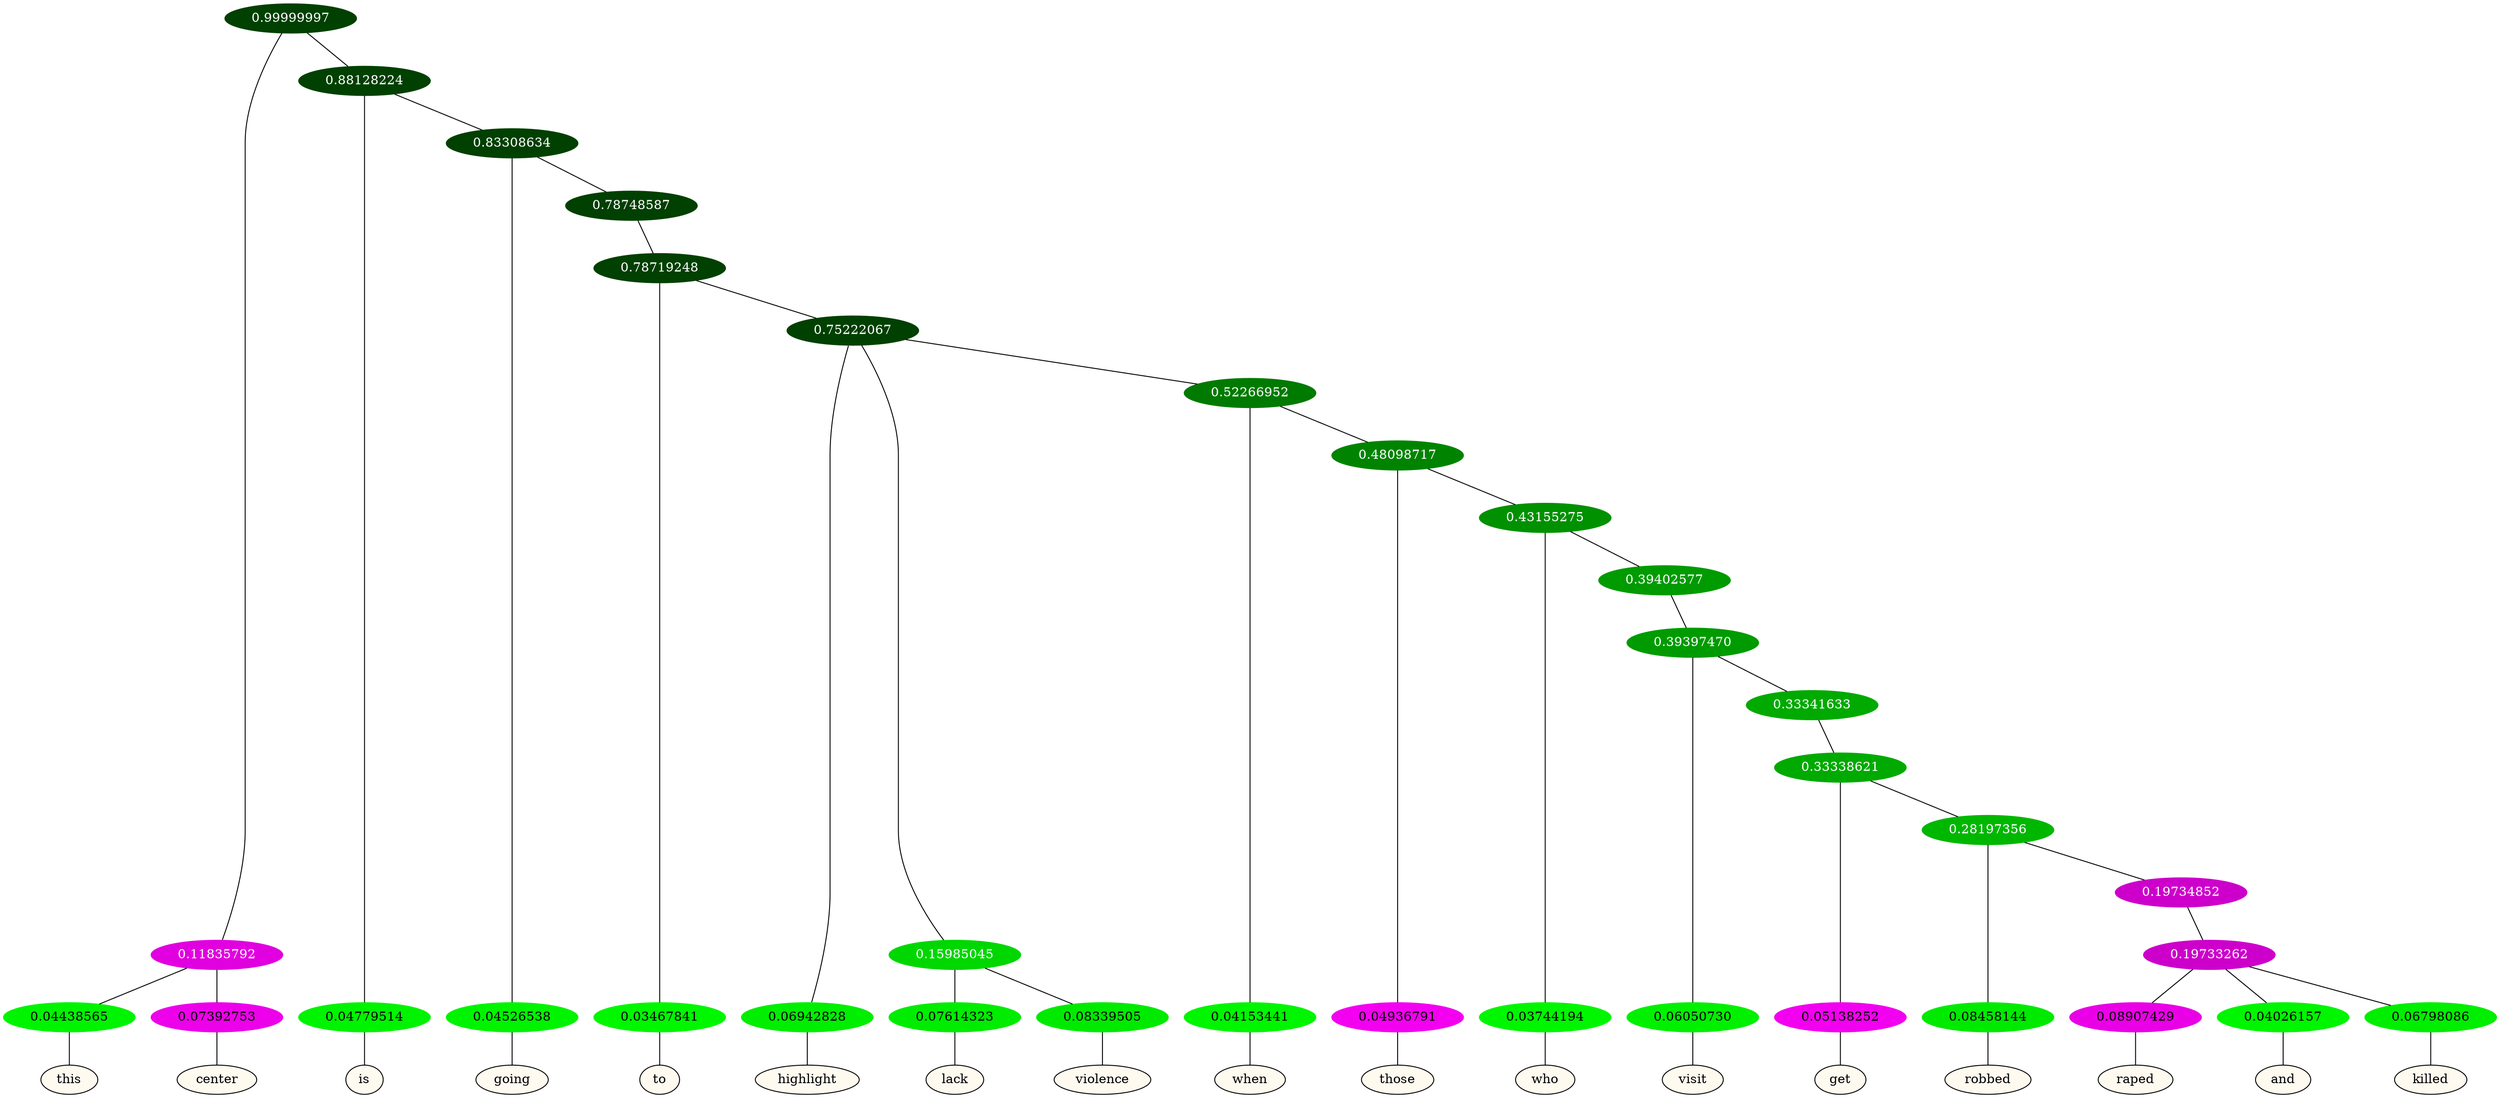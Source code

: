 graph {
	node [format=png height=0.15 nodesep=0.001 ordering=out overlap=prism overlap_scaling=0.01 ranksep=0.001 ratio=0.2 style=filled width=0.15]
	{
		rank=same
		a_w_3 [label=this color=black fillcolor=floralwhite style="filled,solid"]
		a_w_4 [label=center color=black fillcolor=floralwhite style="filled,solid"]
		a_w_5 [label=is color=black fillcolor=floralwhite style="filled,solid"]
		a_w_7 [label=going color=black fillcolor=floralwhite style="filled,solid"]
		a_w_10 [label=to color=black fillcolor=floralwhite style="filled,solid"]
		a_w_12 [label=highlight color=black fillcolor=floralwhite style="filled,solid"]
		a_w_15 [label=lack color=black fillcolor=floralwhite style="filled,solid"]
		a_w_16 [label=violence color=black fillcolor=floralwhite style="filled,solid"]
		a_w_17 [label=when color=black fillcolor=floralwhite style="filled,solid"]
		a_w_19 [label=those color=black fillcolor=floralwhite style="filled,solid"]
		a_w_21 [label=who color=black fillcolor=floralwhite style="filled,solid"]
		a_w_24 [label=visit color=black fillcolor=floralwhite style="filled,solid"]
		a_w_27 [label=get color=black fillcolor=floralwhite style="filled,solid"]
		a_w_29 [label=robbed color=black fillcolor=floralwhite style="filled,solid"]
		a_w_32 [label=raped color=black fillcolor=floralwhite style="filled,solid"]
		a_w_33 [label=and color=black fillcolor=floralwhite style="filled,solid"]
		a_w_34 [label=killed color=black fillcolor=floralwhite style="filled,solid"]
	}
	a_n_3 -- a_w_3
	a_n_4 -- a_w_4
	a_n_5 -- a_w_5
	a_n_7 -- a_w_7
	a_n_10 -- a_w_10
	a_n_12 -- a_w_12
	a_n_15 -- a_w_15
	a_n_16 -- a_w_16
	a_n_17 -- a_w_17
	a_n_19 -- a_w_19
	a_n_21 -- a_w_21
	a_n_24 -- a_w_24
	a_n_27 -- a_w_27
	a_n_29 -- a_w_29
	a_n_32 -- a_w_32
	a_n_33 -- a_w_33
	a_n_34 -- a_w_34
	{
		rank=same
		a_n_3 [label=0.04438565 color="0.334 1.000 0.956" fontcolor=black]
		a_n_4 [label=0.07392753 color="0.835 1.000 0.926" fontcolor=black]
		a_n_5 [label=0.04779514 color="0.334 1.000 0.952" fontcolor=black]
		a_n_7 [label=0.04526538 color="0.334 1.000 0.955" fontcolor=black]
		a_n_10 [label=0.03467841 color="0.334 1.000 0.965" fontcolor=black]
		a_n_12 [label=0.06942828 color="0.334 1.000 0.931" fontcolor=black]
		a_n_15 [label=0.07614323 color="0.334 1.000 0.924" fontcolor=black]
		a_n_16 [label=0.08339505 color="0.334 1.000 0.917" fontcolor=black]
		a_n_17 [label=0.04153441 color="0.334 1.000 0.958" fontcolor=black]
		a_n_19 [label=0.04936791 color="0.835 1.000 0.951" fontcolor=black]
		a_n_21 [label=0.03744194 color="0.334 1.000 0.963" fontcolor=black]
		a_n_24 [label=0.06050730 color="0.334 1.000 0.939" fontcolor=black]
		a_n_27 [label=0.05138252 color="0.835 1.000 0.949" fontcolor=black]
		a_n_29 [label=0.08458144 color="0.334 1.000 0.915" fontcolor=black]
		a_n_32 [label=0.08907429 color="0.835 1.000 0.911" fontcolor=black]
		a_n_33 [label=0.04026157 color="0.334 1.000 0.960" fontcolor=black]
		a_n_34 [label=0.06798086 color="0.334 1.000 0.932" fontcolor=black]
	}
	a_n_0 [label=0.99999997 color="0.334 1.000 0.250" fontcolor=grey99]
	a_n_1 [label=0.11835792 color="0.835 1.000 0.882" fontcolor=grey99]
	a_n_0 -- a_n_1
	a_n_2 [label=0.88128224 color="0.334 1.000 0.250" fontcolor=grey99]
	a_n_0 -- a_n_2
	a_n_1 -- a_n_3
	a_n_1 -- a_n_4
	a_n_2 -- a_n_5
	a_n_6 [label=0.83308634 color="0.334 1.000 0.250" fontcolor=grey99]
	a_n_2 -- a_n_6
	a_n_6 -- a_n_7
	a_n_8 [label=0.78748587 color="0.334 1.000 0.250" fontcolor=grey99]
	a_n_6 -- a_n_8
	a_n_9 [label=0.78719248 color="0.334 1.000 0.250" fontcolor=grey99]
	a_n_8 -- a_n_9
	a_n_9 -- a_n_10
	a_n_11 [label=0.75222067 color="0.334 1.000 0.250" fontcolor=grey99]
	a_n_9 -- a_n_11
	a_n_11 -- a_n_12
	a_n_13 [label=0.15985045 color="0.334 1.000 0.840" fontcolor=grey99]
	a_n_11 -- a_n_13
	a_n_14 [label=0.52266952 color="0.334 1.000 0.477" fontcolor=grey99]
	a_n_11 -- a_n_14
	a_n_13 -- a_n_15
	a_n_13 -- a_n_16
	a_n_14 -- a_n_17
	a_n_18 [label=0.48098717 color="0.334 1.000 0.519" fontcolor=grey99]
	a_n_14 -- a_n_18
	a_n_18 -- a_n_19
	a_n_20 [label=0.43155275 color="0.334 1.000 0.568" fontcolor=grey99]
	a_n_18 -- a_n_20
	a_n_20 -- a_n_21
	a_n_22 [label=0.39402577 color="0.334 1.000 0.606" fontcolor=grey99]
	a_n_20 -- a_n_22
	a_n_23 [label=0.39397470 color="0.334 1.000 0.606" fontcolor=grey99]
	a_n_22 -- a_n_23
	a_n_23 -- a_n_24
	a_n_25 [label=0.33341633 color="0.334 1.000 0.667" fontcolor=grey99]
	a_n_23 -- a_n_25
	a_n_26 [label=0.33338621 color="0.334 1.000 0.667" fontcolor=grey99]
	a_n_25 -- a_n_26
	a_n_26 -- a_n_27
	a_n_28 [label=0.28197356 color="0.334 1.000 0.718" fontcolor=grey99]
	a_n_26 -- a_n_28
	a_n_28 -- a_n_29
	a_n_30 [label=0.19734852 color="0.835 1.000 0.803" fontcolor=grey99]
	a_n_28 -- a_n_30
	a_n_31 [label=0.19733262 color="0.835 1.000 0.803" fontcolor=grey99]
	a_n_30 -- a_n_31
	a_n_31 -- a_n_32
	a_n_31 -- a_n_33
	a_n_31 -- a_n_34
}
